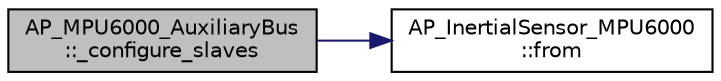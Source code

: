 digraph "AP_MPU6000_AuxiliaryBus::_configure_slaves"
{
 // INTERACTIVE_SVG=YES
  edge [fontname="Helvetica",fontsize="10",labelfontname="Helvetica",labelfontsize="10"];
  node [fontname="Helvetica",fontsize="10",shape=record];
  rankdir="LR";
  Node1 [label="AP_MPU6000_AuxiliaryBus\l::_configure_slaves",height=0.2,width=0.4,color="black", fillcolor="grey75", style="filled", fontcolor="black"];
  Node1 -> Node2 [color="midnightblue",fontsize="10",style="solid",fontname="Helvetica"];
  Node2 [label="AP_InertialSensor_MPU6000\l::from",height=0.2,width=0.4,color="black", fillcolor="white", style="filled",URL="$classAP__InertialSensor__MPU6000.html#a646ac7c1c087707ef5d4c3bb14b95a4d"];
}
